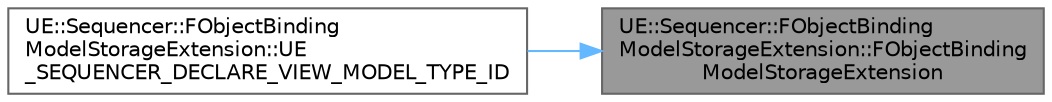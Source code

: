 digraph "UE::Sequencer::FObjectBindingModelStorageExtension::FObjectBindingModelStorageExtension"
{
 // INTERACTIVE_SVG=YES
 // LATEX_PDF_SIZE
  bgcolor="transparent";
  edge [fontname=Helvetica,fontsize=10,labelfontname=Helvetica,labelfontsize=10];
  node [fontname=Helvetica,fontsize=10,shape=box,height=0.2,width=0.4];
  rankdir="RL";
  Node1 [id="Node000001",label="UE::Sequencer::FObjectBinding\lModelStorageExtension::FObjectBinding\lModelStorageExtension",height=0.2,width=0.4,color="gray40", fillcolor="grey60", style="filled", fontcolor="black",tooltip=" "];
  Node1 -> Node2 [id="edge1_Node000001_Node000002",dir="back",color="steelblue1",style="solid",tooltip=" "];
  Node2 [id="Node000002",label="UE::Sequencer::FObjectBinding\lModelStorageExtension::UE\l_SEQUENCER_DECLARE_VIEW_MODEL_TYPE_ID",height=0.2,width=0.4,color="grey40", fillcolor="white", style="filled",URL="$d7/d1c/classUE_1_1Sequencer_1_1FObjectBindingModelStorageExtension.html#ae8c2aaed5051cfd292b7cb11a2e8fd0e",tooltip=" "];
}
